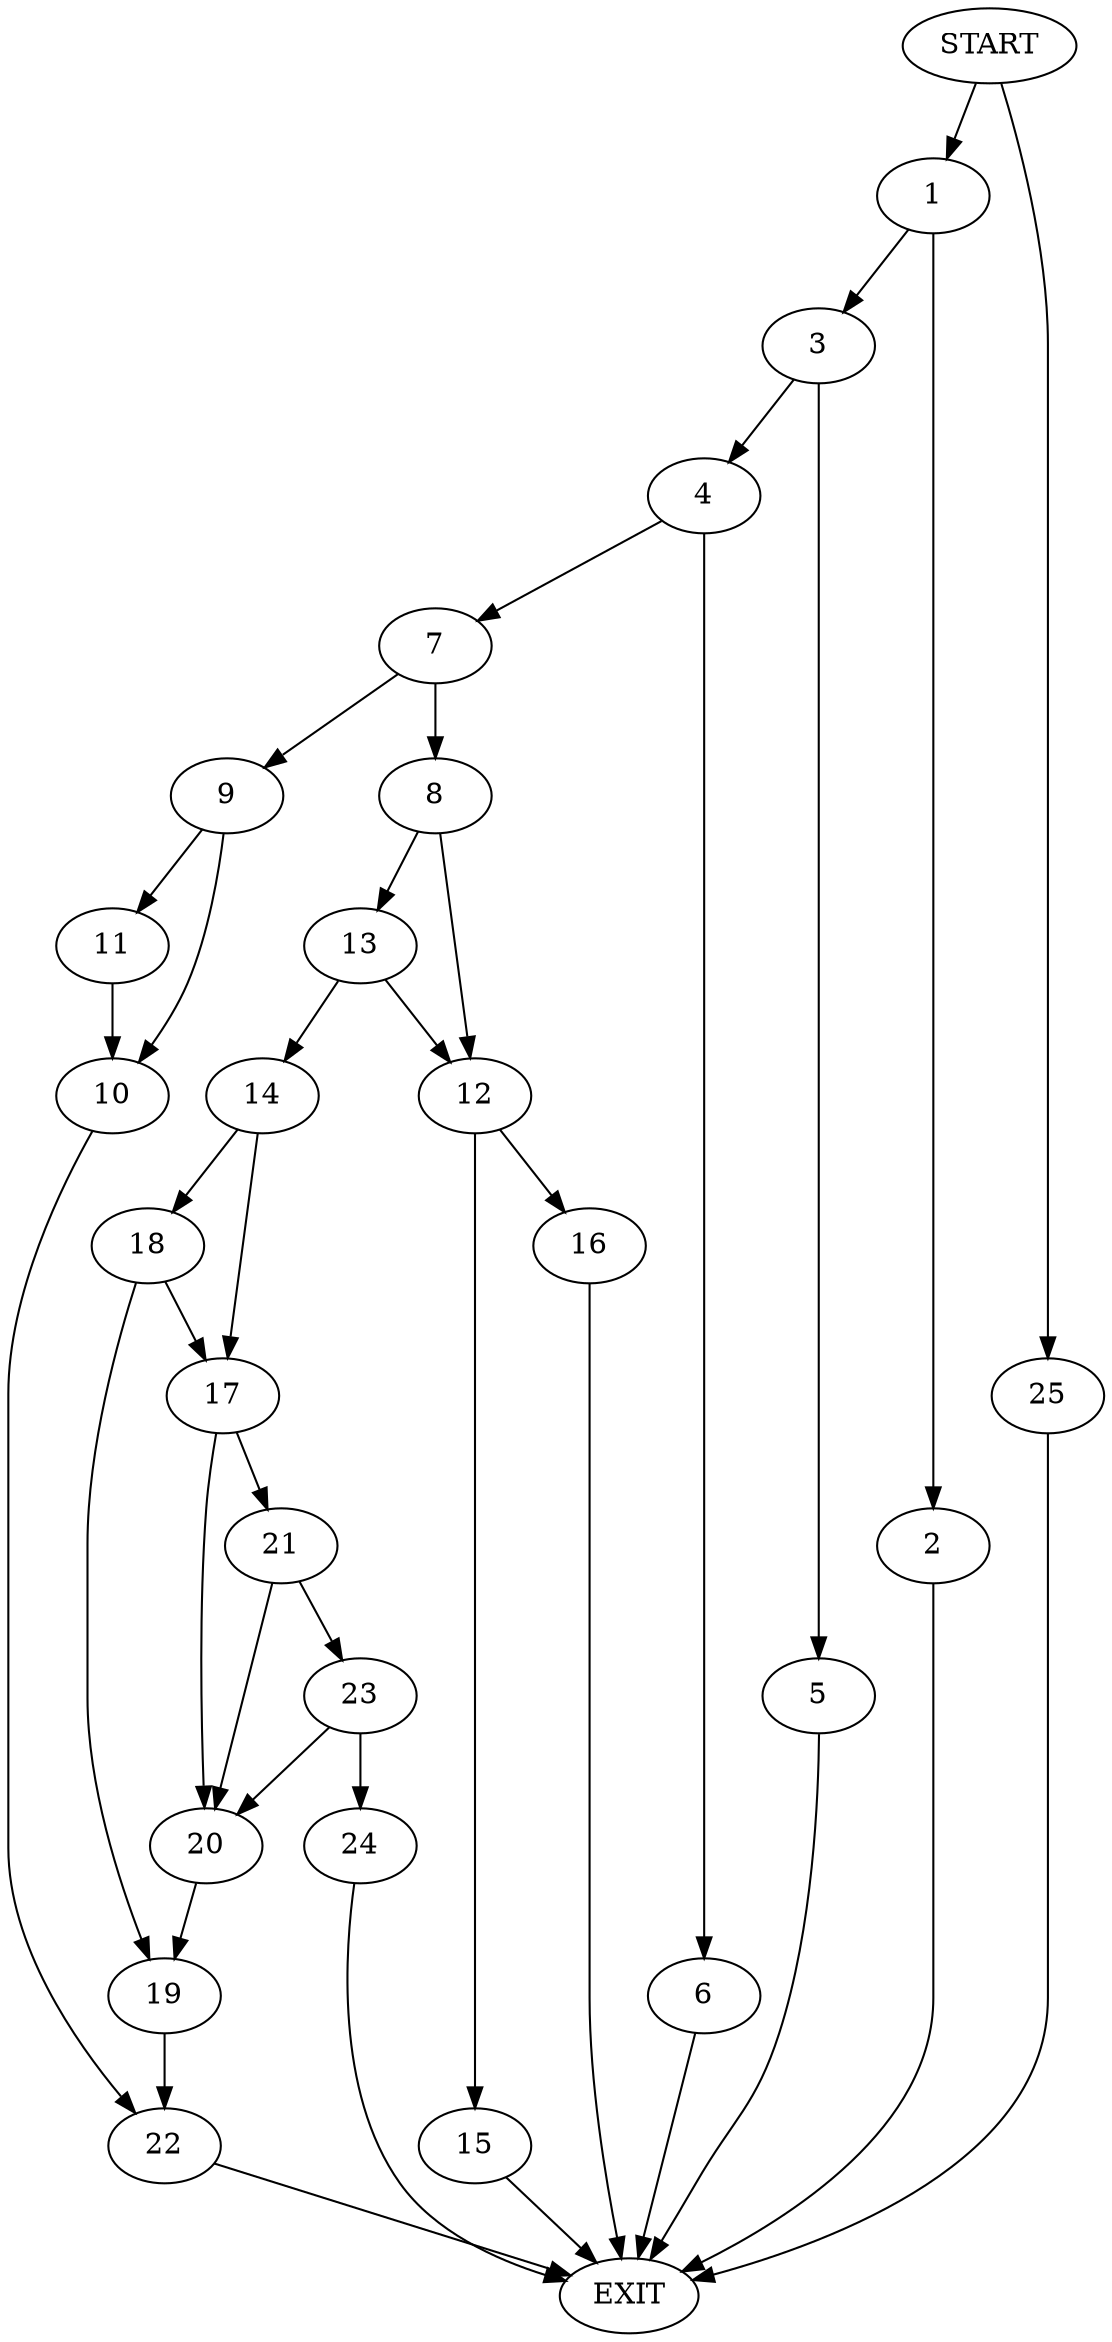 digraph {
0 [label="START"]
26 [label="EXIT"]
0 -> 1
1 -> 2
1 -> 3
3 -> 4
3 -> 5
2 -> 26
5 -> 26
4 -> 6
4 -> 7
7 -> 8
7 -> 9
6 -> 26
9 -> 10
9 -> 11
8 -> 12
8 -> 13
13 -> 12
13 -> 14
12 -> 15
12 -> 16
14 -> 17
14 -> 18
15 -> 26
16 -> 26
18 -> 17
18 -> 19
17 -> 20
17 -> 21
19 -> 22
21 -> 23
21 -> 20
20 -> 19
23 -> 20
23 -> 24
24 -> 26
22 -> 26
10 -> 22
11 -> 10
0 -> 25
25 -> 26
}
